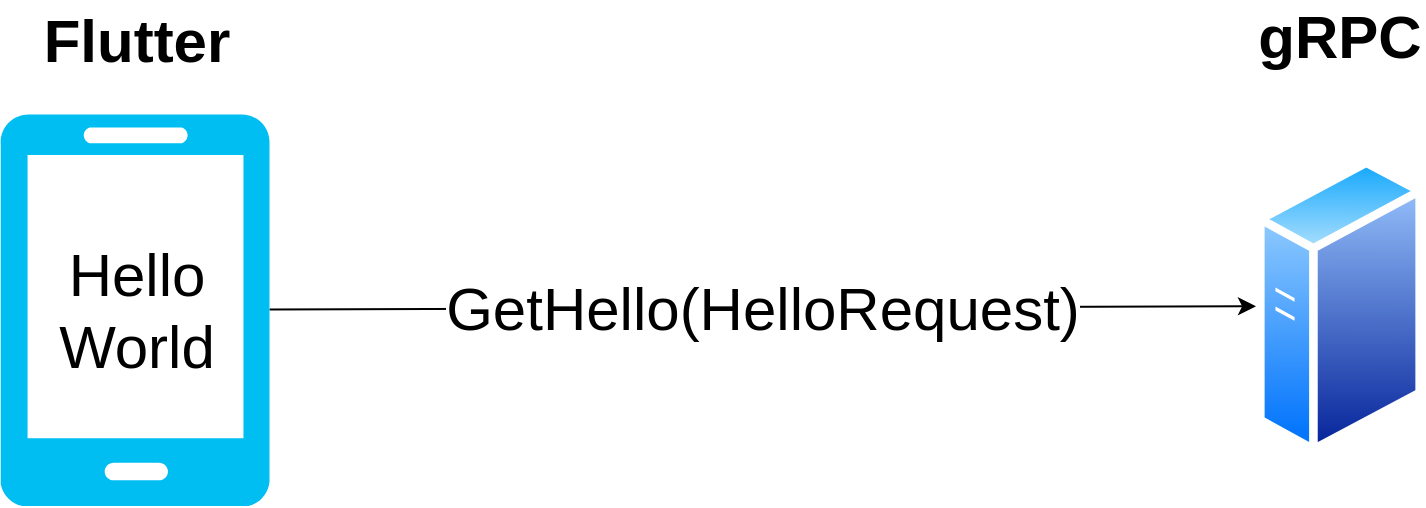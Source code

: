 <mxfile version="14.6.9" type="github">
  <diagram id="Qm3RDbUZNF5xUFch9ARM" name="Page-1">
    <mxGraphModel dx="2066" dy="1129" grid="1" gridSize="10" guides="1" tooltips="1" connect="1" arrows="1" fold="1" page="1" pageScale="1" pageWidth="850" pageHeight="1100" math="0" shadow="0">
      <root>
        <mxCell id="0" />
        <mxCell id="1" parent="0" />
        <mxCell id="FagR1-plRdVGBSgHOJf5-4" value="&lt;font style=&quot;font-size: 30px&quot;&gt;GetHello(HelloRequest)&lt;/font&gt;" style="endArrow=classic;html=1;" edge="1" parent="1" source="FagR1-plRdVGBSgHOJf5-1" target="FagR1-plRdVGBSgHOJf5-5">
          <mxGeometry width="50" height="50" relative="1" as="geometry">
            <mxPoint x="380" y="280" as="sourcePoint" />
            <mxPoint x="430" y="230" as="targetPoint" />
          </mxGeometry>
        </mxCell>
        <mxCell id="FagR1-plRdVGBSgHOJf5-5" value="" style="aspect=fixed;perimeter=ellipsePerimeter;html=1;align=center;shadow=0;dashed=0;spacingTop=3;image;image=img/lib/active_directory/generic_server.svg;" vertex="1" parent="1">
          <mxGeometry x="818" y="230" width="84" height="150" as="geometry" />
        </mxCell>
        <mxCell id="FagR1-plRdVGBSgHOJf5-6" value="" style="group" vertex="1" connectable="0" parent="1">
          <mxGeometry x="190" y="160" width="134.75" height="245" as="geometry" />
        </mxCell>
        <mxCell id="FagR1-plRdVGBSgHOJf5-1" value="" style="verticalLabelPosition=bottom;html=1;verticalAlign=top;align=center;strokeColor=none;fillColor=#00BEF2;shape=mxgraph.azure.mobile;pointerEvents=1;" vertex="1" parent="FagR1-plRdVGBSgHOJf5-6">
          <mxGeometry y="49" width="134.75" height="196" as="geometry" />
        </mxCell>
        <mxCell id="FagR1-plRdVGBSgHOJf5-2" value="&lt;font style=&quot;font-size: 30px&quot;&gt;Hello World&lt;/font&gt;" style="text;html=1;strokeColor=none;fillColor=none;align=center;verticalAlign=middle;whiteSpace=wrap;rounded=0;" vertex="1" parent="FagR1-plRdVGBSgHOJf5-6">
          <mxGeometry x="44.1" y="134.75" width="49" height="24.5" as="geometry" />
        </mxCell>
        <mxCell id="FagR1-plRdVGBSgHOJf5-3" value="&lt;font style=&quot;font-size: 30px&quot;&gt;Flutter&lt;/font&gt;" style="text;html=1;strokeColor=none;fillColor=none;align=center;verticalAlign=middle;whiteSpace=wrap;rounded=0;fontStyle=1" vertex="1" parent="FagR1-plRdVGBSgHOJf5-6">
          <mxGeometry x="44.1" width="49" height="24.5" as="geometry" />
        </mxCell>
        <mxCell id="FagR1-plRdVGBSgHOJf5-7" value="&lt;font style=&quot;font-size: 30px&quot;&gt;gRPC&lt;/font&gt;" style="text;html=1;strokeColor=none;fillColor=none;align=center;verticalAlign=middle;whiteSpace=wrap;rounded=0;fontStyle=1" vertex="1" parent="1">
          <mxGeometry x="840" y="160" width="40" height="20" as="geometry" />
        </mxCell>
      </root>
    </mxGraphModel>
  </diagram>
</mxfile>
